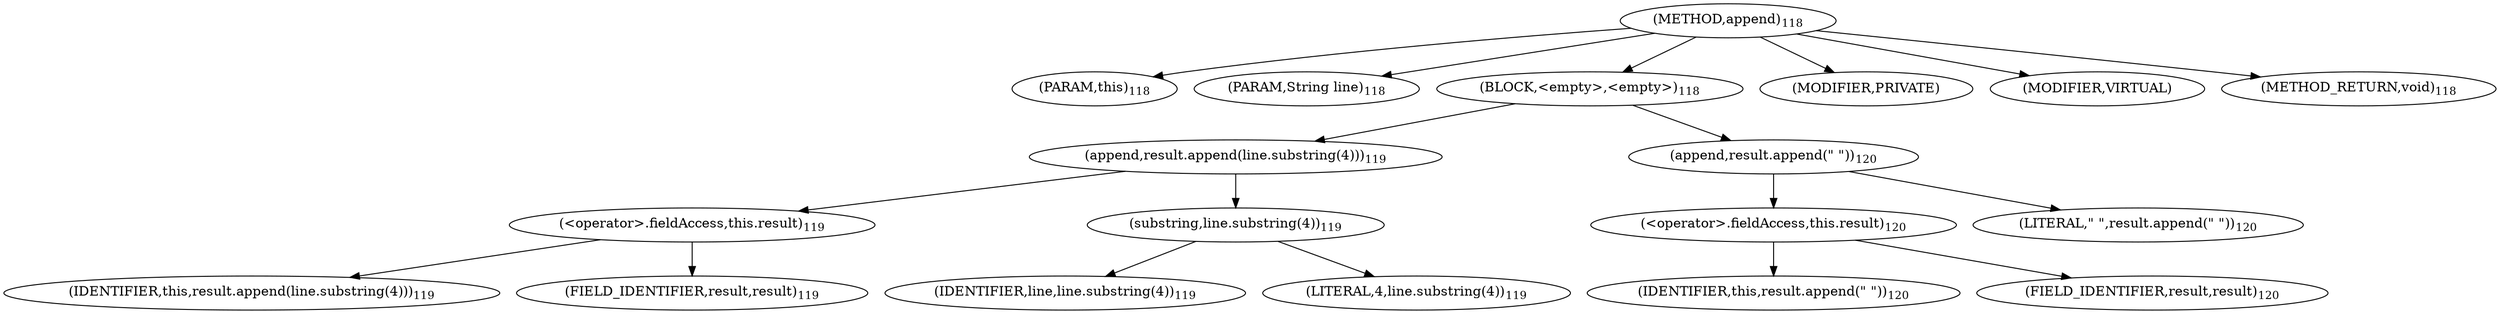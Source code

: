digraph "append" {  
"150" [label = <(METHOD,append)<SUB>118</SUB>> ]
"151" [label = <(PARAM,this)<SUB>118</SUB>> ]
"152" [label = <(PARAM,String line)<SUB>118</SUB>> ]
"153" [label = <(BLOCK,&lt;empty&gt;,&lt;empty&gt;)<SUB>118</SUB>> ]
"154" [label = <(append,result.append(line.substring(4)))<SUB>119</SUB>> ]
"155" [label = <(&lt;operator&gt;.fieldAccess,this.result)<SUB>119</SUB>> ]
"156" [label = <(IDENTIFIER,this,result.append(line.substring(4)))<SUB>119</SUB>> ]
"157" [label = <(FIELD_IDENTIFIER,result,result)<SUB>119</SUB>> ]
"158" [label = <(substring,line.substring(4))<SUB>119</SUB>> ]
"159" [label = <(IDENTIFIER,line,line.substring(4))<SUB>119</SUB>> ]
"160" [label = <(LITERAL,4,line.substring(4))<SUB>119</SUB>> ]
"161" [label = <(append,result.append(&quot; &quot;))<SUB>120</SUB>> ]
"162" [label = <(&lt;operator&gt;.fieldAccess,this.result)<SUB>120</SUB>> ]
"163" [label = <(IDENTIFIER,this,result.append(&quot; &quot;))<SUB>120</SUB>> ]
"164" [label = <(FIELD_IDENTIFIER,result,result)<SUB>120</SUB>> ]
"165" [label = <(LITERAL,&quot; &quot;,result.append(&quot; &quot;))<SUB>120</SUB>> ]
"166" [label = <(MODIFIER,PRIVATE)> ]
"167" [label = <(MODIFIER,VIRTUAL)> ]
"168" [label = <(METHOD_RETURN,void)<SUB>118</SUB>> ]
  "150" -> "151" 
  "150" -> "152" 
  "150" -> "153" 
  "150" -> "166" 
  "150" -> "167" 
  "150" -> "168" 
  "153" -> "154" 
  "153" -> "161" 
  "154" -> "155" 
  "154" -> "158" 
  "155" -> "156" 
  "155" -> "157" 
  "158" -> "159" 
  "158" -> "160" 
  "161" -> "162" 
  "161" -> "165" 
  "162" -> "163" 
  "162" -> "164" 
}
